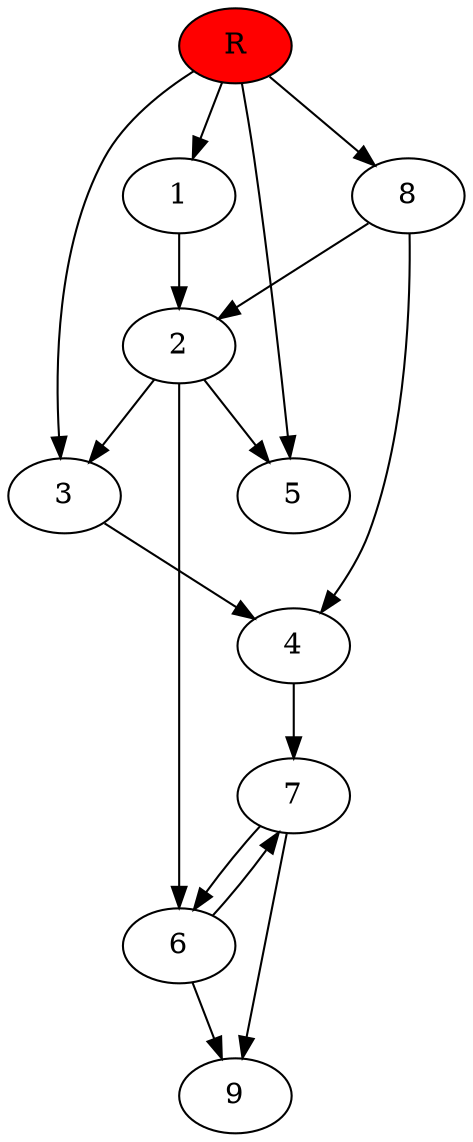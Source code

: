 digraph prb38346 {
	1
	2
	3
	4
	5
	6
	7
	8
	R [fillcolor="#ff0000" style=filled]
	1 -> 2
	2 -> 3
	2 -> 5
	2 -> 6
	3 -> 4
	4 -> 7
	6 -> 7
	6 -> 9
	7 -> 6
	7 -> 9
	8 -> 2
	8 -> 4
	R -> 1
	R -> 3
	R -> 5
	R -> 8
}
